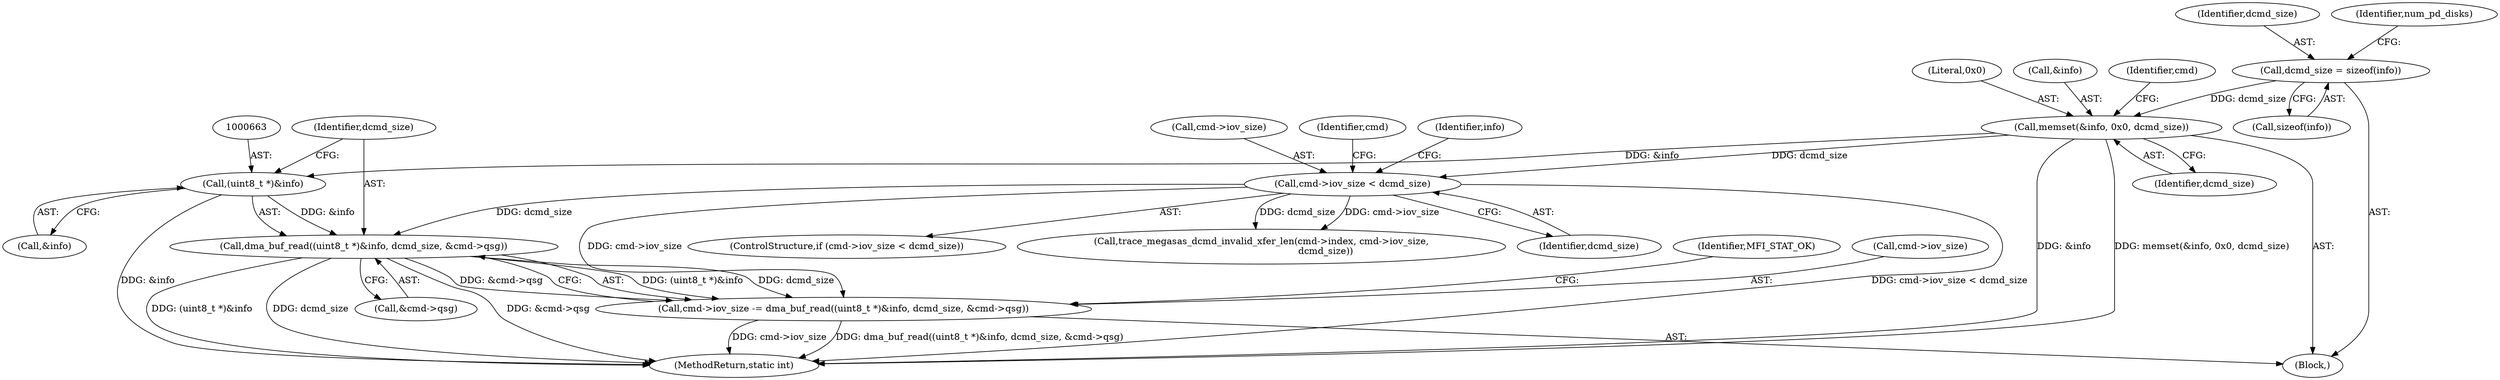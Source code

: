 digraph "0_qemu_844864fbae66935951529408831c2f22367a57b6@API" {
"1000661" [label="(Call,dma_buf_read((uint8_t *)&info, dcmd_size, &cmd->qsg))"];
"1000662" [label="(Call,(uint8_t *)&info)"];
"1000131" [label="(Call,memset(&info, 0x0, dcmd_size))"];
"1000122" [label="(Call,dcmd_size = sizeof(info))"];
"1000137" [label="(Call,cmd->iov_size < dcmd_size)"];
"1000657" [label="(Call,cmd->iov_size -= dma_buf_read((uint8_t *)&info, dcmd_size, &cmd->qsg))"];
"1000673" [label="(MethodReturn,static int)"];
"1000667" [label="(Call,&cmd->qsg)"];
"1000137" [label="(Call,cmd->iov_size < dcmd_size)"];
"1000134" [label="(Literal,0x0)"];
"1000661" [label="(Call,dma_buf_read((uint8_t *)&info, dcmd_size, &cmd->qsg))"];
"1000136" [label="(ControlStructure,if (cmd->iov_size < dcmd_size))"];
"1000143" [label="(Call,trace_megasas_dcmd_invalid_xfer_len(cmd->index, cmd->iov_size,\n                                            dcmd_size))"];
"1000123" [label="(Identifier,dcmd_size)"];
"1000104" [label="(Block,)"];
"1000145" [label="(Identifier,cmd)"];
"1000672" [label="(Identifier,MFI_STAT_OK)"];
"1000657" [label="(Call,cmd->iov_size -= dma_buf_read((uint8_t *)&info, dcmd_size, &cmd->qsg))"];
"1000132" [label="(Call,&info)"];
"1000124" [label="(Call,sizeof(info))"];
"1000131" [label="(Call,memset(&info, 0x0, dcmd_size))"];
"1000662" [label="(Call,(uint8_t *)&info)"];
"1000156" [label="(Identifier,info)"];
"1000141" [label="(Identifier,dcmd_size)"];
"1000135" [label="(Identifier,dcmd_size)"];
"1000139" [label="(Identifier,cmd)"];
"1000129" [label="(Identifier,num_pd_disks)"];
"1000122" [label="(Call,dcmd_size = sizeof(info))"];
"1000138" [label="(Call,cmd->iov_size)"];
"1000666" [label="(Identifier,dcmd_size)"];
"1000658" [label="(Call,cmd->iov_size)"];
"1000664" [label="(Call,&info)"];
"1000661" -> "1000657"  [label="AST: "];
"1000661" -> "1000667"  [label="CFG: "];
"1000662" -> "1000661"  [label="AST: "];
"1000666" -> "1000661"  [label="AST: "];
"1000667" -> "1000661"  [label="AST: "];
"1000657" -> "1000661"  [label="CFG: "];
"1000661" -> "1000673"  [label="DDG: (uint8_t *)&info"];
"1000661" -> "1000673"  [label="DDG: dcmd_size"];
"1000661" -> "1000673"  [label="DDG: &cmd->qsg"];
"1000661" -> "1000657"  [label="DDG: (uint8_t *)&info"];
"1000661" -> "1000657"  [label="DDG: dcmd_size"];
"1000661" -> "1000657"  [label="DDG: &cmd->qsg"];
"1000662" -> "1000661"  [label="DDG: &info"];
"1000137" -> "1000661"  [label="DDG: dcmd_size"];
"1000662" -> "1000664"  [label="CFG: "];
"1000663" -> "1000662"  [label="AST: "];
"1000664" -> "1000662"  [label="AST: "];
"1000666" -> "1000662"  [label="CFG: "];
"1000662" -> "1000673"  [label="DDG: &info"];
"1000131" -> "1000662"  [label="DDG: &info"];
"1000131" -> "1000104"  [label="AST: "];
"1000131" -> "1000135"  [label="CFG: "];
"1000132" -> "1000131"  [label="AST: "];
"1000134" -> "1000131"  [label="AST: "];
"1000135" -> "1000131"  [label="AST: "];
"1000139" -> "1000131"  [label="CFG: "];
"1000131" -> "1000673"  [label="DDG: &info"];
"1000131" -> "1000673"  [label="DDG: memset(&info, 0x0, dcmd_size)"];
"1000122" -> "1000131"  [label="DDG: dcmd_size"];
"1000131" -> "1000137"  [label="DDG: dcmd_size"];
"1000122" -> "1000104"  [label="AST: "];
"1000122" -> "1000124"  [label="CFG: "];
"1000123" -> "1000122"  [label="AST: "];
"1000124" -> "1000122"  [label="AST: "];
"1000129" -> "1000122"  [label="CFG: "];
"1000137" -> "1000136"  [label="AST: "];
"1000137" -> "1000141"  [label="CFG: "];
"1000138" -> "1000137"  [label="AST: "];
"1000141" -> "1000137"  [label="AST: "];
"1000145" -> "1000137"  [label="CFG: "];
"1000156" -> "1000137"  [label="CFG: "];
"1000137" -> "1000673"  [label="DDG: cmd->iov_size < dcmd_size"];
"1000137" -> "1000143"  [label="DDG: cmd->iov_size"];
"1000137" -> "1000143"  [label="DDG: dcmd_size"];
"1000137" -> "1000657"  [label="DDG: cmd->iov_size"];
"1000657" -> "1000104"  [label="AST: "];
"1000658" -> "1000657"  [label="AST: "];
"1000672" -> "1000657"  [label="CFG: "];
"1000657" -> "1000673"  [label="DDG: dma_buf_read((uint8_t *)&info, dcmd_size, &cmd->qsg)"];
"1000657" -> "1000673"  [label="DDG: cmd->iov_size"];
}
